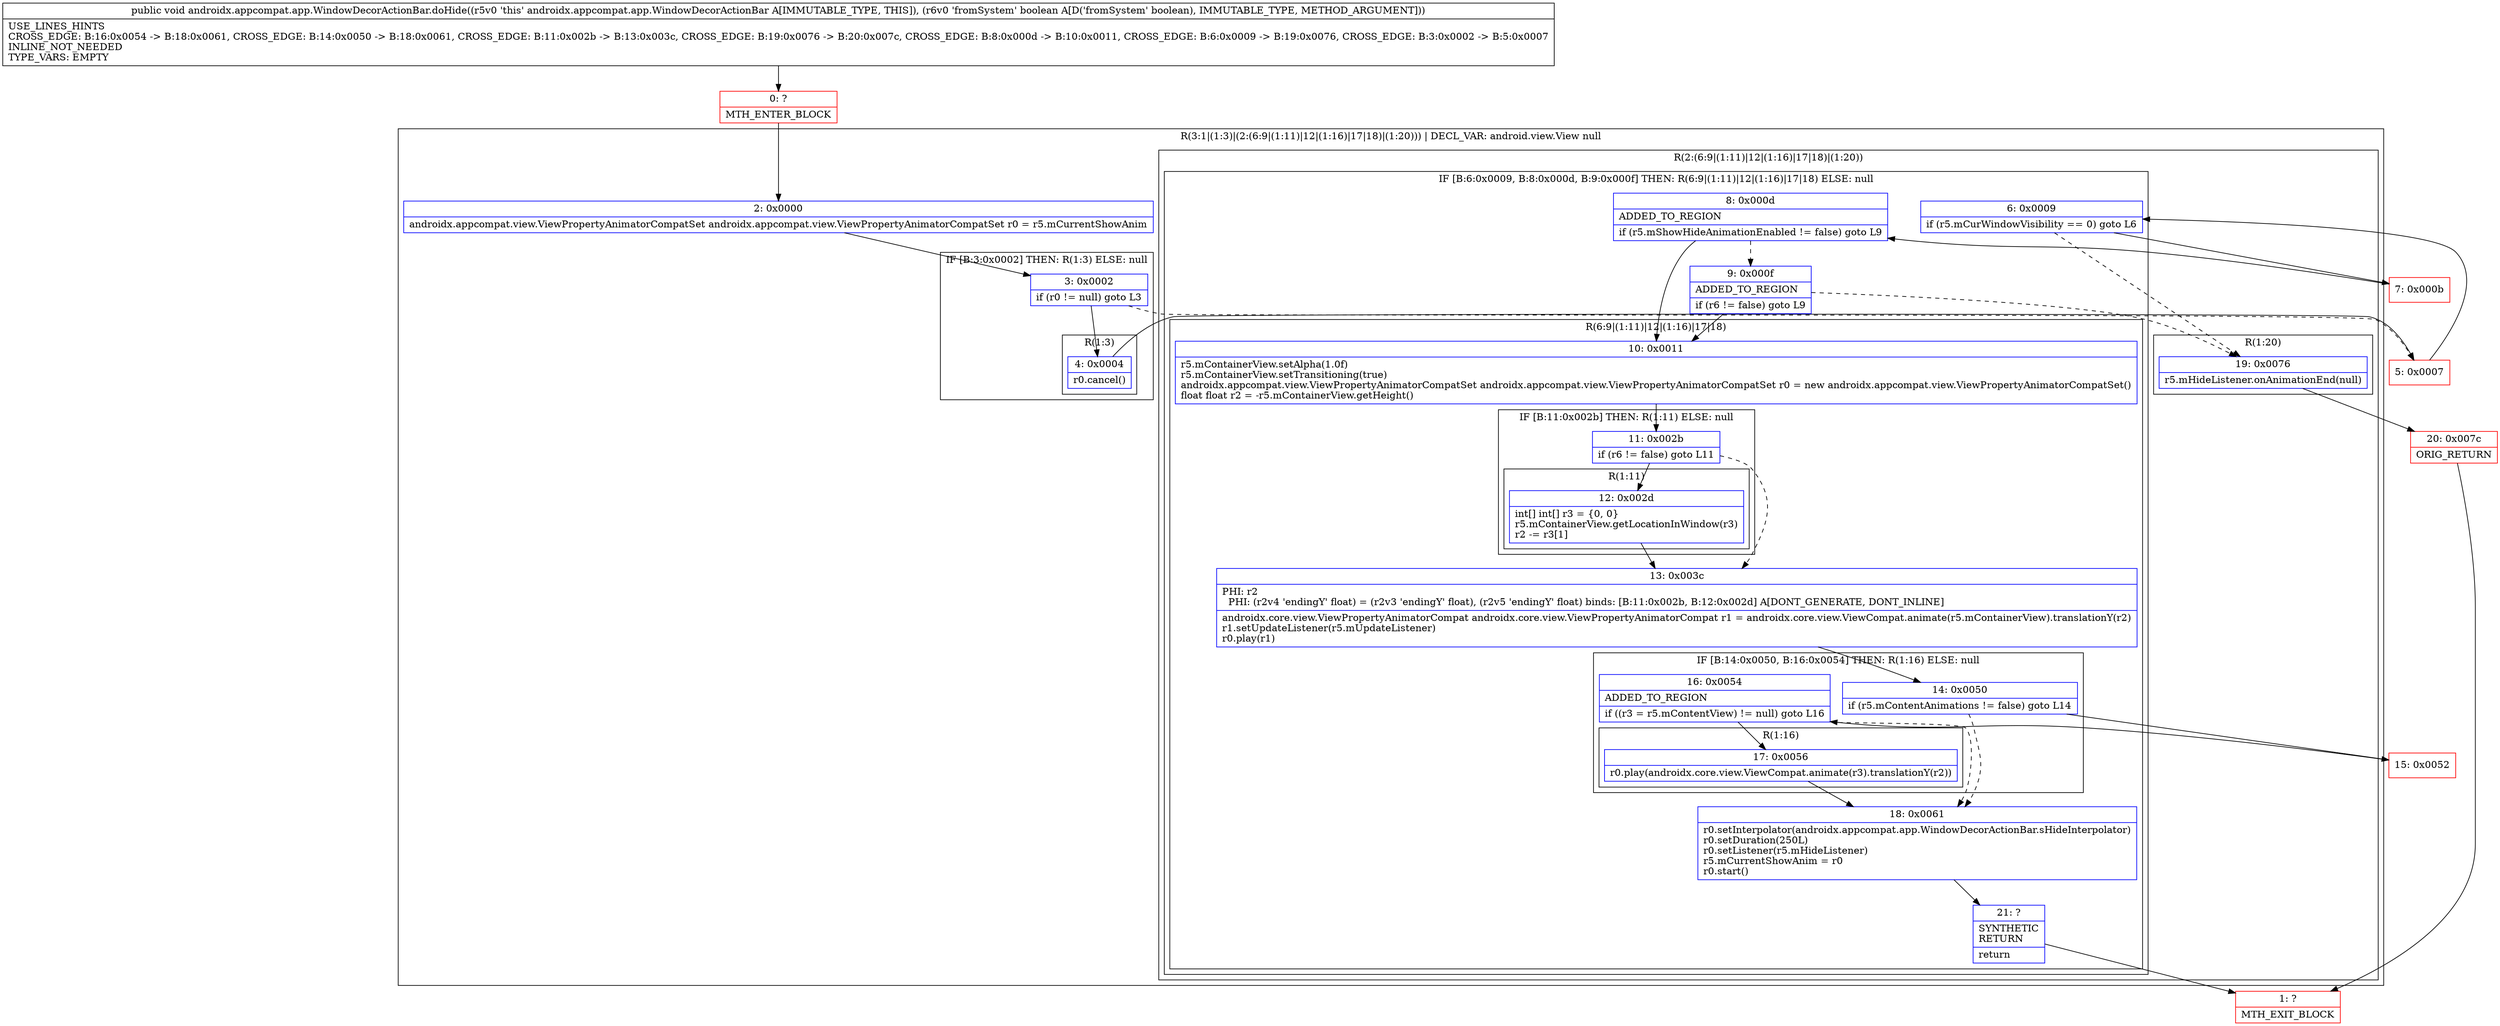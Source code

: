 digraph "CFG forandroidx.appcompat.app.WindowDecorActionBar.doHide(Z)V" {
subgraph cluster_Region_348900080 {
label = "R(3:1|(1:3)|(2:(6:9|(1:11)|12|(1:16)|17|18)|(1:20))) | DECL_VAR: android.view.View null\l";
node [shape=record,color=blue];
Node_2 [shape=record,label="{2\:\ 0x0000|androidx.appcompat.view.ViewPropertyAnimatorCompatSet androidx.appcompat.view.ViewPropertyAnimatorCompatSet r0 = r5.mCurrentShowAnim\l}"];
subgraph cluster_IfRegion_1134544376 {
label = "IF [B:3:0x0002] THEN: R(1:3) ELSE: null";
node [shape=record,color=blue];
Node_3 [shape=record,label="{3\:\ 0x0002|if (r0 != null) goto L3\l}"];
subgraph cluster_Region_115875720 {
label = "R(1:3)";
node [shape=record,color=blue];
Node_4 [shape=record,label="{4\:\ 0x0004|r0.cancel()\l}"];
}
}
subgraph cluster_Region_1213732882 {
label = "R(2:(6:9|(1:11)|12|(1:16)|17|18)|(1:20))";
node [shape=record,color=blue];
subgraph cluster_IfRegion_970768978 {
label = "IF [B:6:0x0009, B:8:0x000d, B:9:0x000f] THEN: R(6:9|(1:11)|12|(1:16)|17|18) ELSE: null";
node [shape=record,color=blue];
Node_6 [shape=record,label="{6\:\ 0x0009|if (r5.mCurWindowVisibility == 0) goto L6\l}"];
Node_8 [shape=record,label="{8\:\ 0x000d|ADDED_TO_REGION\l|if (r5.mShowHideAnimationEnabled != false) goto L9\l}"];
Node_9 [shape=record,label="{9\:\ 0x000f|ADDED_TO_REGION\l|if (r6 != false) goto L9\l}"];
subgraph cluster_Region_354104995 {
label = "R(6:9|(1:11)|12|(1:16)|17|18)";
node [shape=record,color=blue];
Node_10 [shape=record,label="{10\:\ 0x0011|r5.mContainerView.setAlpha(1.0f)\lr5.mContainerView.setTransitioning(true)\landroidx.appcompat.view.ViewPropertyAnimatorCompatSet androidx.appcompat.view.ViewPropertyAnimatorCompatSet r0 = new androidx.appcompat.view.ViewPropertyAnimatorCompatSet()\lfloat float r2 = \-r5.mContainerView.getHeight()\l}"];
subgraph cluster_IfRegion_1325820923 {
label = "IF [B:11:0x002b] THEN: R(1:11) ELSE: null";
node [shape=record,color=blue];
Node_11 [shape=record,label="{11\:\ 0x002b|if (r6 != false) goto L11\l}"];
subgraph cluster_Region_1648381102 {
label = "R(1:11)";
node [shape=record,color=blue];
Node_12 [shape=record,label="{12\:\ 0x002d|int[] int[] r3 = \{0, 0\}\lr5.mContainerView.getLocationInWindow(r3)\lr2 \-= r3[1]\l}"];
}
}
Node_13 [shape=record,label="{13\:\ 0x003c|PHI: r2 \l  PHI: (r2v4 'endingY' float) = (r2v3 'endingY' float), (r2v5 'endingY' float) binds: [B:11:0x002b, B:12:0x002d] A[DONT_GENERATE, DONT_INLINE]\l|androidx.core.view.ViewPropertyAnimatorCompat androidx.core.view.ViewPropertyAnimatorCompat r1 = androidx.core.view.ViewCompat.animate(r5.mContainerView).translationY(r2)\lr1.setUpdateListener(r5.mUpdateListener)\lr0.play(r1)\l}"];
subgraph cluster_IfRegion_1480116657 {
label = "IF [B:14:0x0050, B:16:0x0054] THEN: R(1:16) ELSE: null";
node [shape=record,color=blue];
Node_14 [shape=record,label="{14\:\ 0x0050|if (r5.mContentAnimations != false) goto L14\l}"];
Node_16 [shape=record,label="{16\:\ 0x0054|ADDED_TO_REGION\l|if ((r3 = r5.mContentView) != null) goto L16\l}"];
subgraph cluster_Region_1598943930 {
label = "R(1:16)";
node [shape=record,color=blue];
Node_17 [shape=record,label="{17\:\ 0x0056|r0.play(androidx.core.view.ViewCompat.animate(r3).translationY(r2))\l}"];
}
}
Node_18 [shape=record,label="{18\:\ 0x0061|r0.setInterpolator(androidx.appcompat.app.WindowDecorActionBar.sHideInterpolator)\lr0.setDuration(250L)\lr0.setListener(r5.mHideListener)\lr5.mCurrentShowAnim = r0\lr0.start()\l}"];
Node_21 [shape=record,label="{21\:\ ?|SYNTHETIC\lRETURN\l|return\l}"];
}
}
subgraph cluster_Region_1344848428 {
label = "R(1:20)";
node [shape=record,color=blue];
Node_19 [shape=record,label="{19\:\ 0x0076|r5.mHideListener.onAnimationEnd(null)\l}"];
}
}
}
Node_0 [shape=record,color=red,label="{0\:\ ?|MTH_ENTER_BLOCK\l}"];
Node_5 [shape=record,color=red,label="{5\:\ 0x0007}"];
Node_7 [shape=record,color=red,label="{7\:\ 0x000b}"];
Node_15 [shape=record,color=red,label="{15\:\ 0x0052}"];
Node_1 [shape=record,color=red,label="{1\:\ ?|MTH_EXIT_BLOCK\l}"];
Node_20 [shape=record,color=red,label="{20\:\ 0x007c|ORIG_RETURN\l}"];
MethodNode[shape=record,label="{public void androidx.appcompat.app.WindowDecorActionBar.doHide((r5v0 'this' androidx.appcompat.app.WindowDecorActionBar A[IMMUTABLE_TYPE, THIS]), (r6v0 'fromSystem' boolean A[D('fromSystem' boolean), IMMUTABLE_TYPE, METHOD_ARGUMENT]))  | USE_LINES_HINTS\lCROSS_EDGE: B:16:0x0054 \-\> B:18:0x0061, CROSS_EDGE: B:14:0x0050 \-\> B:18:0x0061, CROSS_EDGE: B:11:0x002b \-\> B:13:0x003c, CROSS_EDGE: B:19:0x0076 \-\> B:20:0x007c, CROSS_EDGE: B:8:0x000d \-\> B:10:0x0011, CROSS_EDGE: B:6:0x0009 \-\> B:19:0x0076, CROSS_EDGE: B:3:0x0002 \-\> B:5:0x0007\lINLINE_NOT_NEEDED\lTYPE_VARS: EMPTY\l}"];
MethodNode -> Node_0;Node_2 -> Node_3;
Node_3 -> Node_4;
Node_3 -> Node_5[style=dashed];
Node_4 -> Node_5;
Node_6 -> Node_7;
Node_6 -> Node_19[style=dashed];
Node_8 -> Node_9[style=dashed];
Node_8 -> Node_10;
Node_9 -> Node_10;
Node_9 -> Node_19[style=dashed];
Node_10 -> Node_11;
Node_11 -> Node_12;
Node_11 -> Node_13[style=dashed];
Node_12 -> Node_13;
Node_13 -> Node_14;
Node_14 -> Node_15;
Node_14 -> Node_18[style=dashed];
Node_16 -> Node_17;
Node_16 -> Node_18[style=dashed];
Node_17 -> Node_18;
Node_18 -> Node_21;
Node_21 -> Node_1;
Node_19 -> Node_20;
Node_0 -> Node_2;
Node_5 -> Node_6;
Node_7 -> Node_8;
Node_15 -> Node_16;
Node_20 -> Node_1;
}

